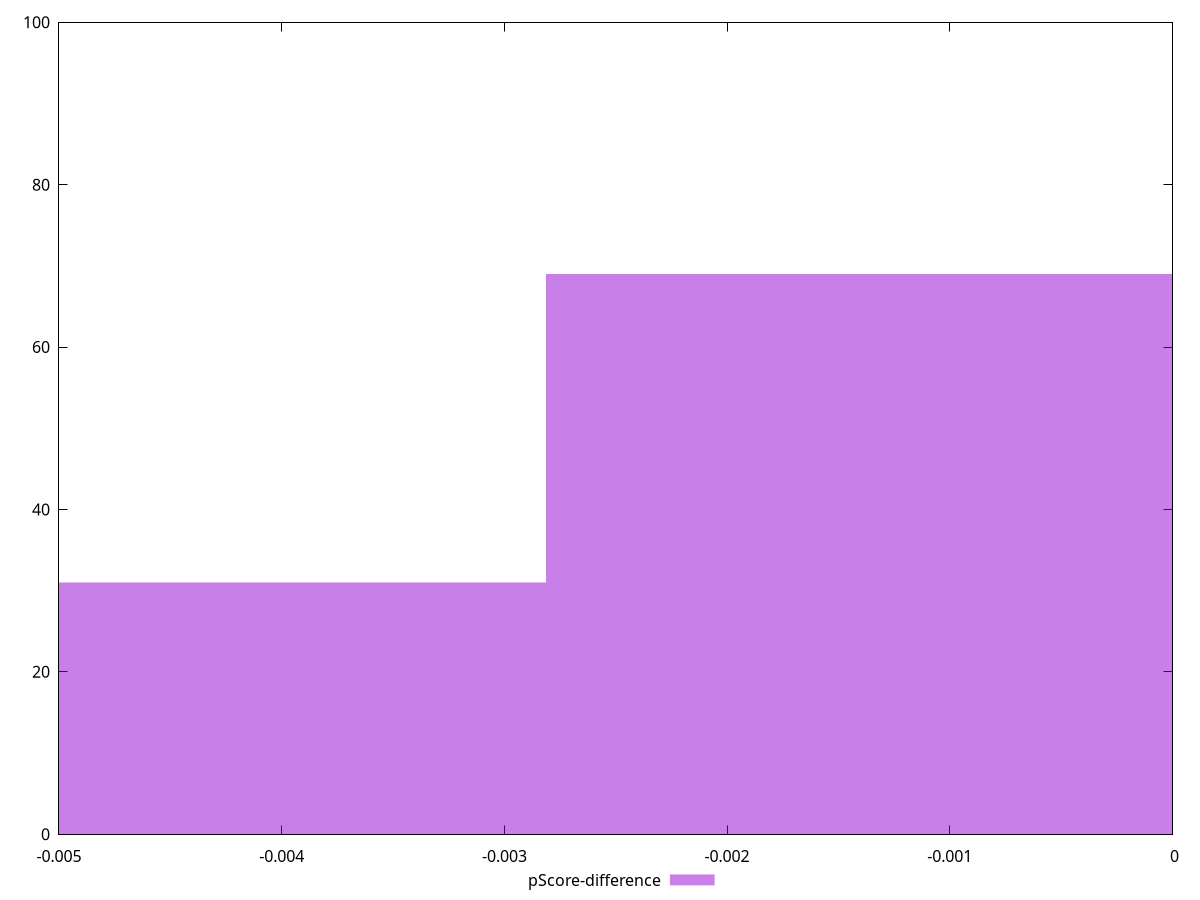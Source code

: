 reset

$pScoreDifference <<EOF
0 69
-0.005626515187353792 31
EOF

set key outside below
set boxwidth 0.005626515187353792
set xrange [-0.0050000000000000044:0]
set yrange [0:100]
set trange [0:100]
set style fill transparent solid 0.5 noborder
set terminal svg size 640, 490 enhanced background rgb 'white'
set output "report/report_00029_2021-02-24T13-36-40.390Z/unminified-javascript/samples/agenda/pScore-difference/histogram.svg"

plot $pScoreDifference title "pScore-difference" with boxes

reset
